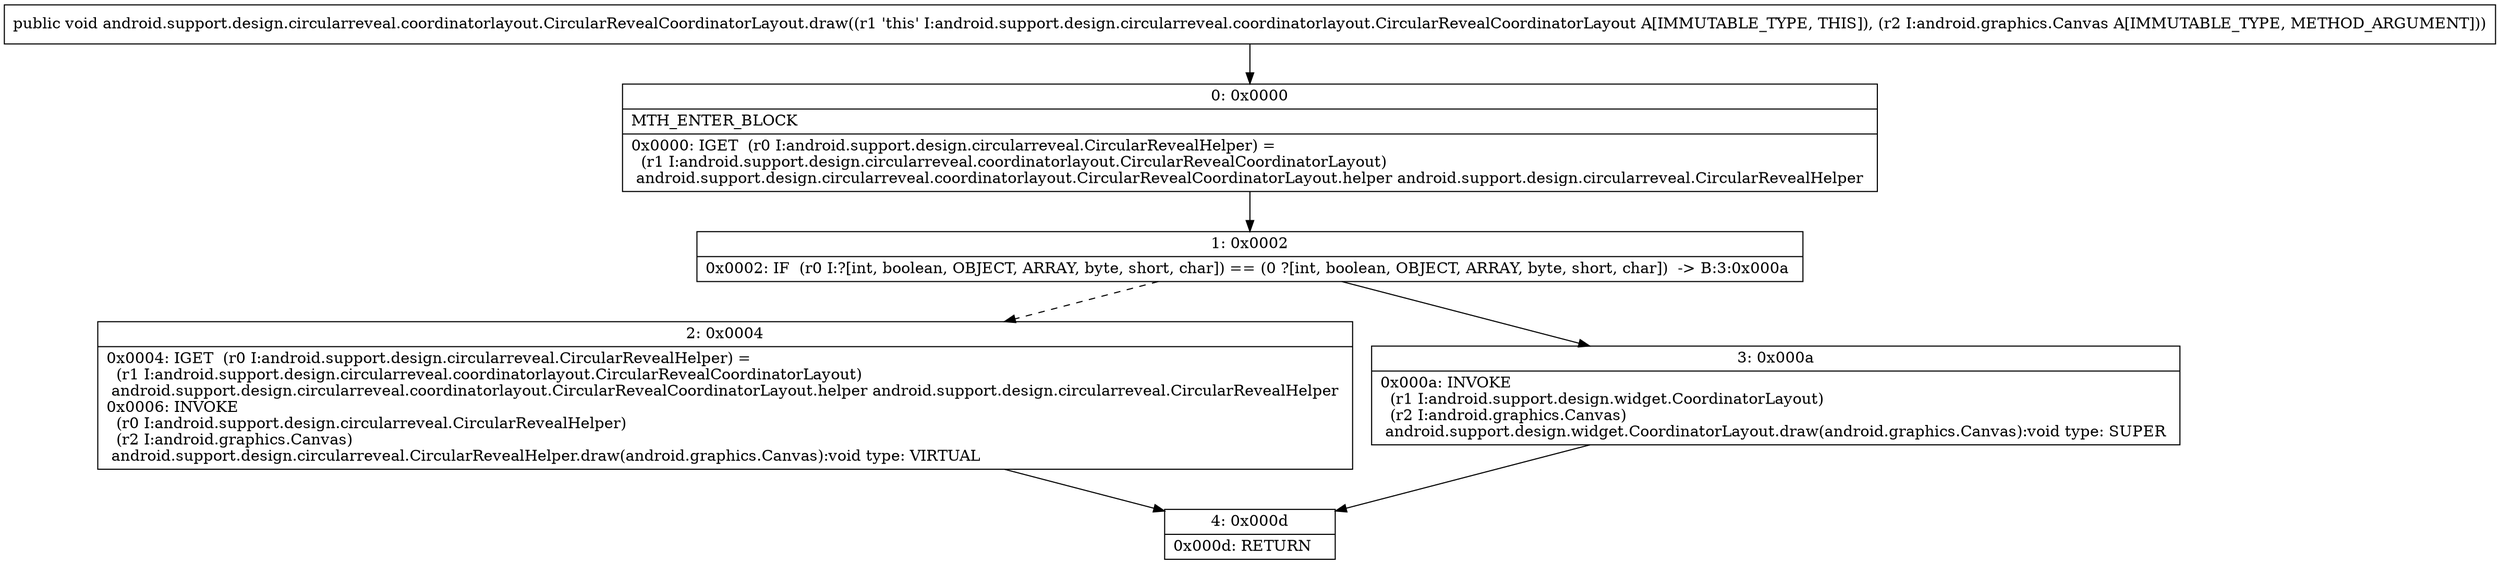 digraph "CFG forandroid.support.design.circularreveal.coordinatorlayout.CircularRevealCoordinatorLayout.draw(Landroid\/graphics\/Canvas;)V" {
Node_0 [shape=record,label="{0\:\ 0x0000|MTH_ENTER_BLOCK\l|0x0000: IGET  (r0 I:android.support.design.circularreveal.CircularRevealHelper) = \l  (r1 I:android.support.design.circularreveal.coordinatorlayout.CircularRevealCoordinatorLayout)\l android.support.design.circularreveal.coordinatorlayout.CircularRevealCoordinatorLayout.helper android.support.design.circularreveal.CircularRevealHelper \l}"];
Node_1 [shape=record,label="{1\:\ 0x0002|0x0002: IF  (r0 I:?[int, boolean, OBJECT, ARRAY, byte, short, char]) == (0 ?[int, boolean, OBJECT, ARRAY, byte, short, char])  \-\> B:3:0x000a \l}"];
Node_2 [shape=record,label="{2\:\ 0x0004|0x0004: IGET  (r0 I:android.support.design.circularreveal.CircularRevealHelper) = \l  (r1 I:android.support.design.circularreveal.coordinatorlayout.CircularRevealCoordinatorLayout)\l android.support.design.circularreveal.coordinatorlayout.CircularRevealCoordinatorLayout.helper android.support.design.circularreveal.CircularRevealHelper \l0x0006: INVOKE  \l  (r0 I:android.support.design.circularreveal.CircularRevealHelper)\l  (r2 I:android.graphics.Canvas)\l android.support.design.circularreveal.CircularRevealHelper.draw(android.graphics.Canvas):void type: VIRTUAL \l}"];
Node_3 [shape=record,label="{3\:\ 0x000a|0x000a: INVOKE  \l  (r1 I:android.support.design.widget.CoordinatorLayout)\l  (r2 I:android.graphics.Canvas)\l android.support.design.widget.CoordinatorLayout.draw(android.graphics.Canvas):void type: SUPER \l}"];
Node_4 [shape=record,label="{4\:\ 0x000d|0x000d: RETURN   \l}"];
MethodNode[shape=record,label="{public void android.support.design.circularreveal.coordinatorlayout.CircularRevealCoordinatorLayout.draw((r1 'this' I:android.support.design.circularreveal.coordinatorlayout.CircularRevealCoordinatorLayout A[IMMUTABLE_TYPE, THIS]), (r2 I:android.graphics.Canvas A[IMMUTABLE_TYPE, METHOD_ARGUMENT])) }"];
MethodNode -> Node_0;
Node_0 -> Node_1;
Node_1 -> Node_2[style=dashed];
Node_1 -> Node_3;
Node_2 -> Node_4;
Node_3 -> Node_4;
}


